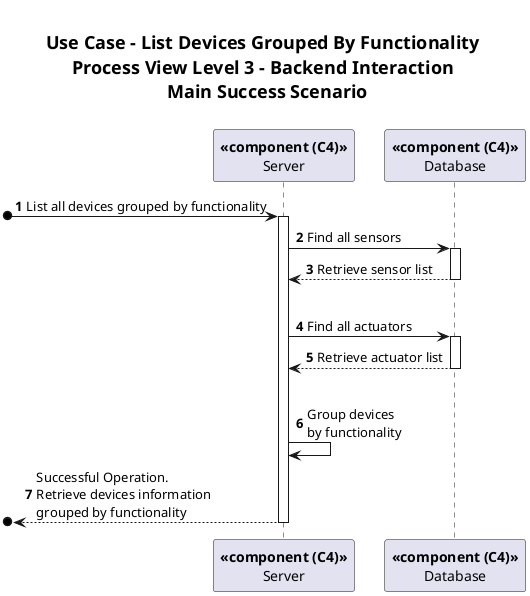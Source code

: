 @startuml
<style>
    title {
      HorizontalAlignment center
      FontSize 18
      padding 20
    }
</style>

'Doubts: Should communication between components be verbose?
title Use Case - List Devices Grouped By Functionality \nProcess View Level 3 - Backend Interaction \n Main Success Scenario
autonumber

participant "**<<component (C4)>>**\nServer" as SERVER
participant "**<<component (C4)>>**\nDatabase" as DB

[o-> SERVER : List all devices grouped by functionality
activate SERVER

SERVER -> DB: Find all sensors
activate DB
DB --> SERVER: Retrieve sensor list
deactivate DB
|||
SERVER -> DB: Find all actuators
activate DB
DB --> SERVER: Retrieve actuator list
deactivate DB
|||
SERVER -> SERVER : Group devices \nby functionality


[o<-- SERVER : Successful Operation.\nRetrieve devices information \ngrouped by functionality
deactivate SERVER

@enduml